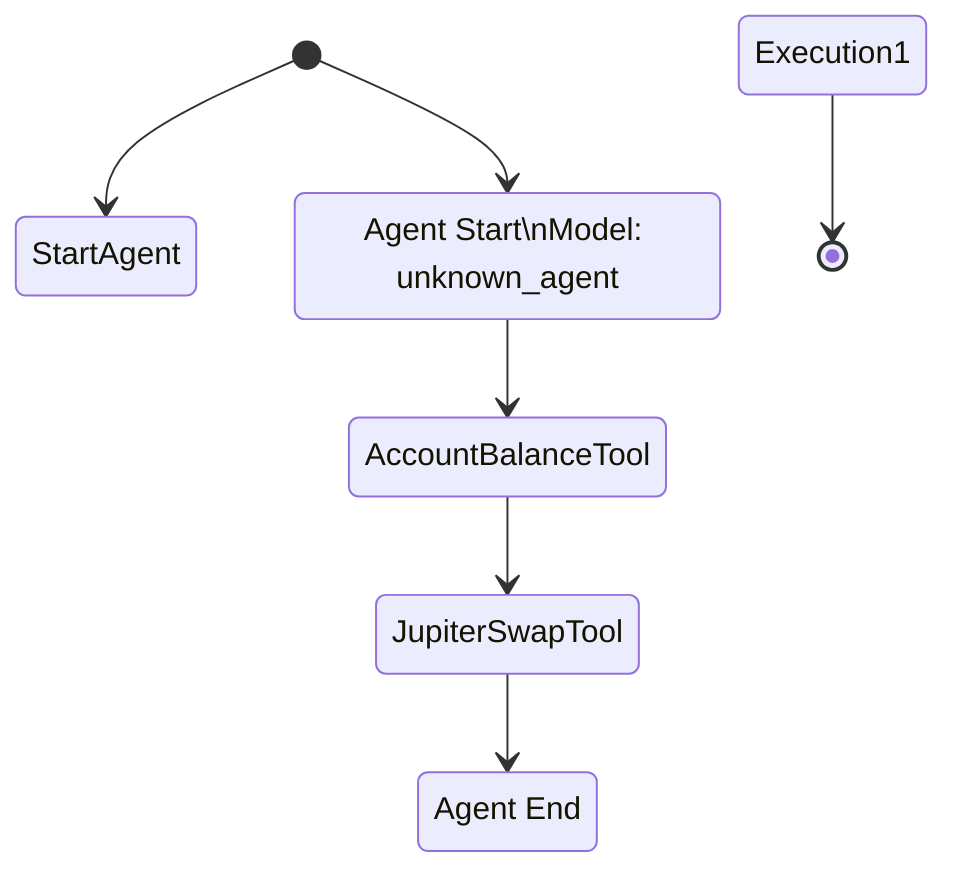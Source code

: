 stateDiagram-v2
    [*] --> StartAgent

    state "Execution1" as Execution1
        Execution1
            [*] --> AgentStart
            state "Agent Start\nModel: unknown_agent" as AgentStart
            state "AccountBalanceTool" as Tool1
            AgentStart --> Tool1
            state "JupiterSwapTool" as Tool2
            Tool1 --> Tool2
            state "Agent End" as AgentEnd
            Tool2 --> AgentEnd

    Execution1 --> [*]

    classDef Other0 fill:#ff6b6b
    classDef Other1 fill:#ff6b6b
    class OtherAccountBalanceTool Other
    class OtherJupiterSwapTool Other